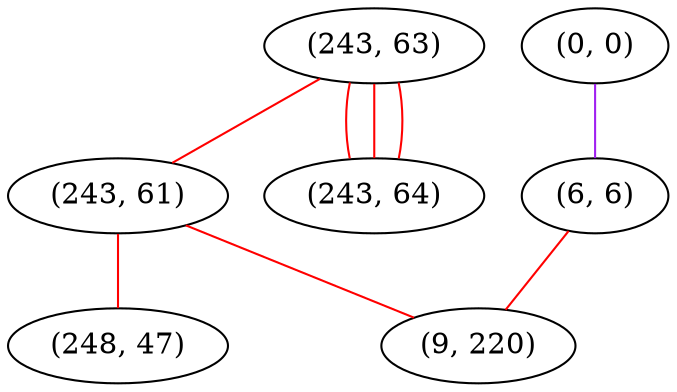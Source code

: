 graph "" {
"(243, 63)";
"(0, 0)";
"(243, 61)";
"(6, 6)";
"(248, 47)";
"(9, 220)";
"(243, 64)";
"(243, 63)" -- "(243, 64)"  [color=red, key=0, weight=1];
"(243, 63)" -- "(243, 64)"  [color=red, key=1, weight=1];
"(243, 63)" -- "(243, 64)"  [color=red, key=2, weight=1];
"(243, 63)" -- "(243, 61)"  [color=red, key=0, weight=1];
"(0, 0)" -- "(6, 6)"  [color=purple, key=0, weight=4];
"(243, 61)" -- "(248, 47)"  [color=red, key=0, weight=1];
"(243, 61)" -- "(9, 220)"  [color=red, key=0, weight=1];
"(6, 6)" -- "(9, 220)"  [color=red, key=0, weight=1];
}
